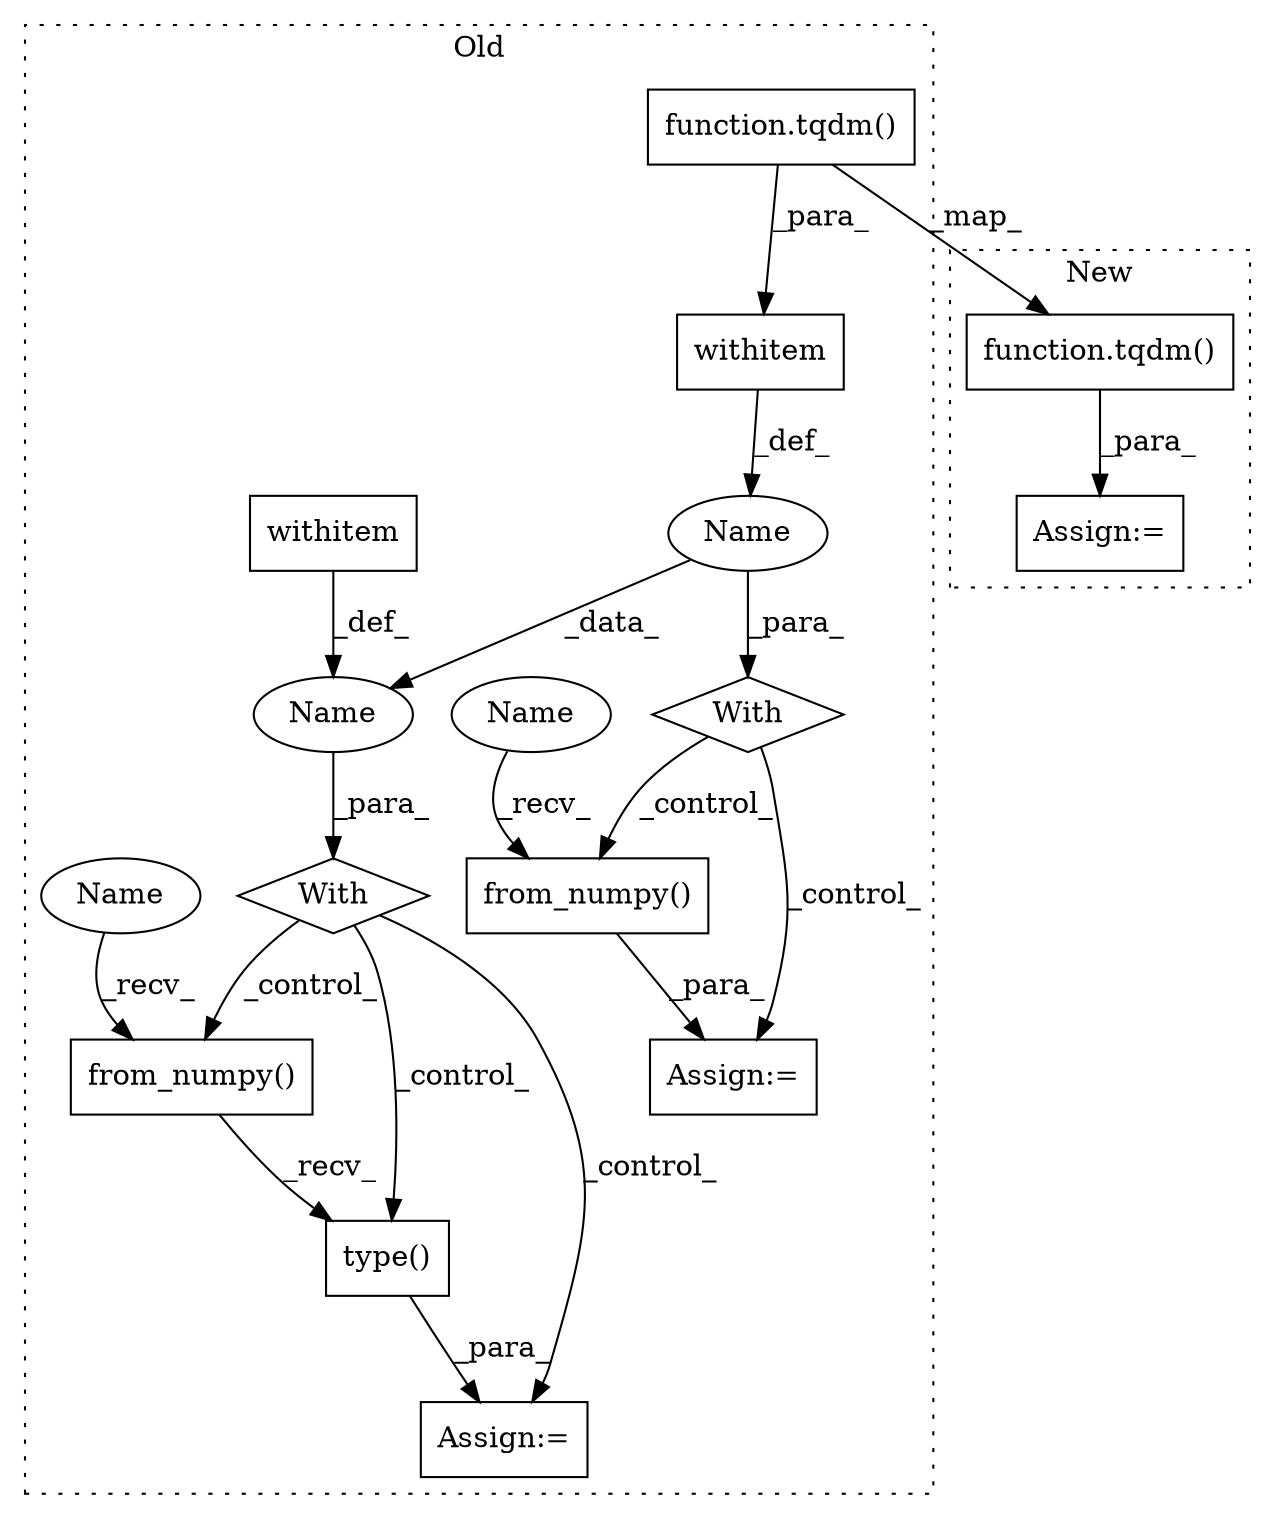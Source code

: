 digraph G {
subgraph cluster0 {
1 [label="function.tqdm()" a="75" s="565" l="85" shape="box"];
4 [label="With" a="39" s="3567,3576" l="5,104" shape="diamond"];
5 [label="withitem" a="49" s="3572" l="4" shape="box"];
6 [label="With" a="39" s="560,569" l="5,99" shape="diamond"];
7 [label="withitem" a="49" s="565" l="4" shape="box"];
8 [label="Name" a="87" s="3666" l="4" shape="ellipse"];
9 [label="Assign:=" a="68" s="4014" l="4" shape="box"];
10 [label="Name" a="87" s="654" l="4" shape="ellipse"];
11 [label="Assign:=" a="68" s="865" l="6" shape="box"];
12 [label="from_numpy()" a="75" s="4018,4041" l="17,1" shape="box"];
13 [label="from_numpy()" a="75" s="871,892" l="17,1" shape="box"];
14 [label="type()" a="75" s="4018,4065" l="30,1" shape="box"];
15 [label="Name" a="87" s="871" l="5" shape="ellipse"];
16 [label="Name" a="87" s="4018" l="5" shape="ellipse"];
label = "Old";
style="dotted";
}
subgraph cluster1 {
2 [label="function.tqdm()" a="75" s="628" l="85" shape="box"];
3 [label="Assign:=" a="68" s="625" l="3" shape="box"];
label = "New";
style="dotted";
}
1 -> 7 [label="_para_"];
1 -> 2 [label="_map_"];
2 -> 3 [label="_para_"];
4 -> 14 [label="_control_"];
4 -> 12 [label="_control_"];
4 -> 9 [label="_control_"];
5 -> 8 [label="_def_"];
6 -> 13 [label="_control_"];
6 -> 11 [label="_control_"];
7 -> 10 [label="_def_"];
8 -> 4 [label="_para_"];
10 -> 6 [label="_para_"];
10 -> 8 [label="_data_"];
12 -> 14 [label="_recv_"];
13 -> 11 [label="_para_"];
14 -> 9 [label="_para_"];
15 -> 13 [label="_recv_"];
16 -> 12 [label="_recv_"];
}